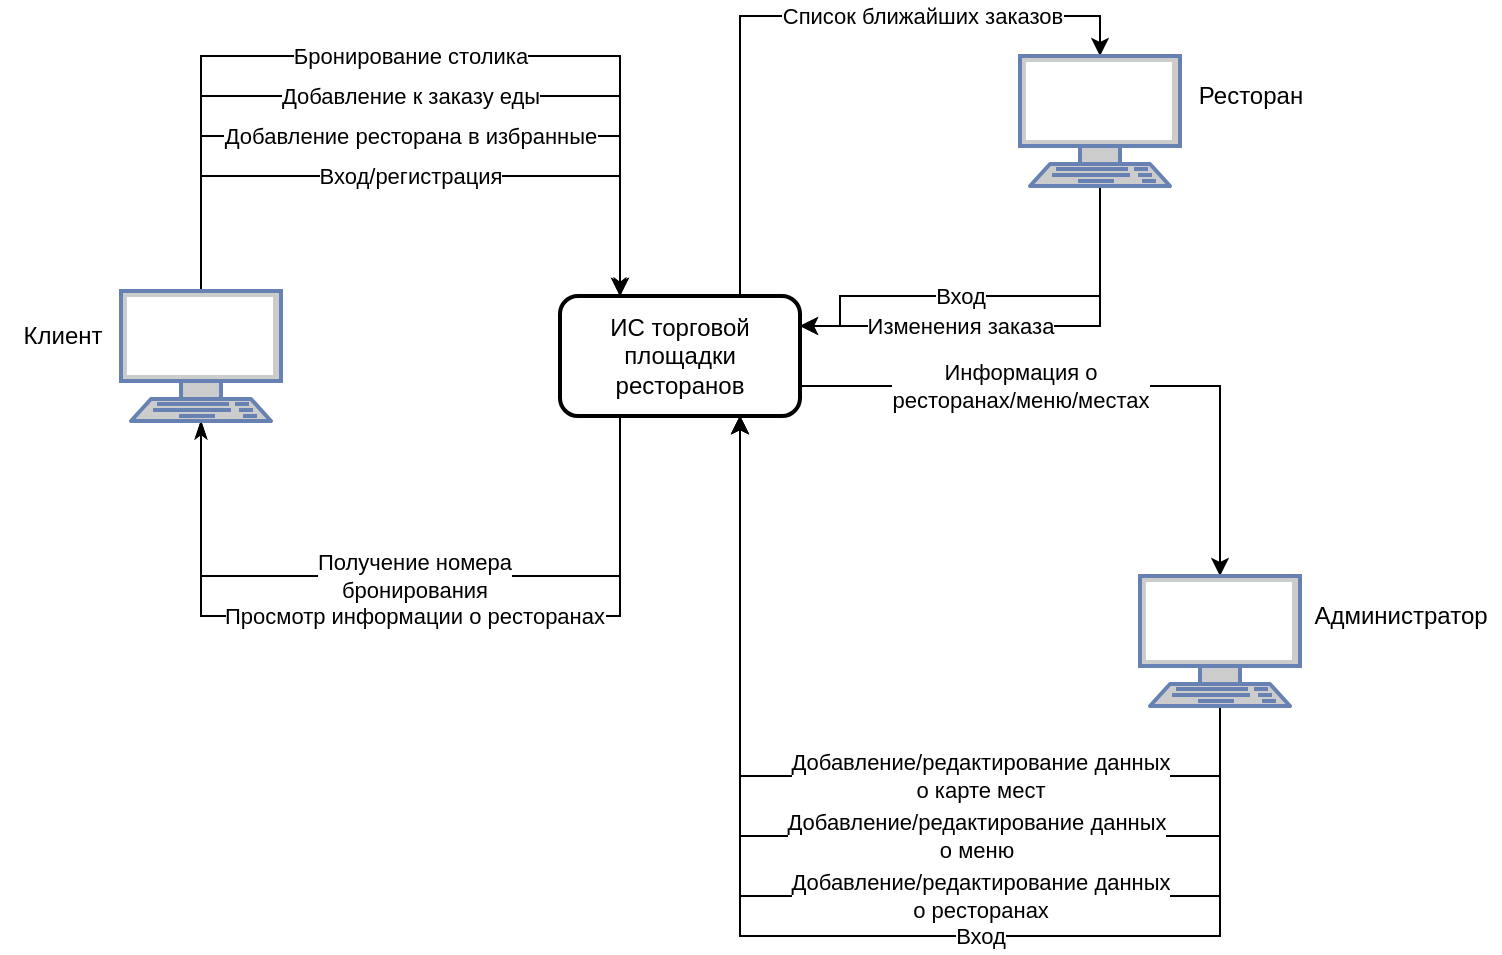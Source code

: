 <mxfile version="19.0.0" type="device"><diagram id="II8TMgffwbGy78CNCUuL" name="Page-1"><mxGraphModel dx="1183" dy="808" grid="1" gridSize="10" guides="1" tooltips="1" connect="1" arrows="1" fold="1" page="1" pageScale="1" pageWidth="827" pageHeight="1169" math="0" shadow="0"><root><mxCell id="0"/><mxCell id="1" parent="0"/><mxCell id="7PZ1cNtMrS4b4RHM2sGv-5" value="Просмотр информации о ресторанах" style="edgeStyle=orthogonalEdgeStyle;rounded=0;orthogonalLoop=1;jettySize=auto;html=1;exitX=0.5;exitY=1;exitDx=0;exitDy=0;endArrow=none;endFill=0;startArrow=classicThin;startFill=1;exitPerimeter=0;entryX=0.25;entryY=1;entryDx=0;entryDy=0;" parent="1" source="aeoXWIUJbnfFpplI7l_--1" target="7PZ1cNtMrS4b4RHM2sGv-1" edge="1"><mxGeometry relative="1" as="geometry"><Array as="points"><mxPoint x="100" y="360"/><mxPoint x="310" y="360"/></Array><mxPoint x="101" y="331.543" as="targetPoint"/></mxGeometry></mxCell><mxCell id="7PZ1cNtMrS4b4RHM2sGv-7" value="Бронирование столика" style="edgeStyle=orthogonalEdgeStyle;rounded=0;orthogonalLoop=1;jettySize=auto;html=1;exitX=0.25;exitY=0;exitDx=0;exitDy=0;startArrow=classicThin;startFill=1;endArrow=none;endFill=0;entryX=0.5;entryY=0;entryDx=0;entryDy=0;entryPerimeter=0;" parent="1" source="7PZ1cNtMrS4b4RHM2sGv-1" target="aeoXWIUJbnfFpplI7l_--1" edge="1"><mxGeometry x="0.006" relative="1" as="geometry"><Array as="points"><mxPoint x="310" y="80"/><mxPoint x="100" y="80"/></Array><mxPoint as="offset"/><mxPoint x="101" y="331.543" as="targetPoint"/></mxGeometry></mxCell><mxCell id="7PZ1cNtMrS4b4RHM2sGv-9" value="Добавление к заказу еды" style="edgeStyle=orthogonalEdgeStyle;rounded=0;orthogonalLoop=1;jettySize=auto;html=1;endArrow=none;endFill=0;startArrow=classicThin;startFill=1;entryX=0.5;entryY=0;entryDx=0;entryDy=0;entryPerimeter=0;exitX=0.25;exitY=0;exitDx=0;exitDy=0;" parent="1" source="7PZ1cNtMrS4b4RHM2sGv-1" target="aeoXWIUJbnfFpplI7l_--1" edge="1"><mxGeometry x="0.007" relative="1" as="geometry"><Array as="points"><mxPoint x="310" y="100"/><mxPoint x="100" y="100"/></Array><mxPoint as="offset"/><mxPoint x="310" y="198" as="sourcePoint"/><mxPoint x="101" y="331.543" as="targetPoint"/></mxGeometry></mxCell><mxCell id="aeoXWIUJbnfFpplI7l_--5" value="Список ближайших заказов" style="edgeStyle=orthogonalEdgeStyle;rounded=0;orthogonalLoop=1;jettySize=auto;html=1;exitX=0.75;exitY=0;exitDx=0;exitDy=0;entryX=0.5;entryY=0;entryDx=0;entryDy=0;entryPerimeter=0;" edge="1" parent="1" source="7PZ1cNtMrS4b4RHM2sGv-1" target="7PZ1cNtMrS4b4RHM2sGv-12"><mxGeometry x="0.355" relative="1" as="geometry"><mxPoint as="offset"/></mxGeometry></mxCell><mxCell id="aeoXWIUJbnfFpplI7l_--13" value="Информация о&lt;br&gt;ресторанах/меню/местах" style="edgeStyle=orthogonalEdgeStyle;rounded=0;orthogonalLoop=1;jettySize=auto;html=1;exitX=1;exitY=0.75;exitDx=0;exitDy=0;entryX=0.5;entryY=0;entryDx=0;entryDy=0;entryPerimeter=0;" edge="1" parent="1" source="7PZ1cNtMrS4b4RHM2sGv-1" target="aeoXWIUJbnfFpplI7l_--3"><mxGeometry x="-0.279" relative="1" as="geometry"><mxPoint as="offset"/></mxGeometry></mxCell><mxCell id="7PZ1cNtMrS4b4RHM2sGv-1" value="ИС торговой площадки ресторанов" style="rounded=1;whiteSpace=wrap;html=1;strokeWidth=2;" parent="1" vertex="1"><mxGeometry x="280" y="200" width="120" height="60" as="geometry"/></mxCell><mxCell id="7PZ1cNtMrS4b4RHM2sGv-11" value="Добавление ресторана в избранные" style="edgeStyle=orthogonalEdgeStyle;rounded=0;orthogonalLoop=1;jettySize=auto;html=1;exitX=0.5;exitY=0;exitDx=0;exitDy=0;exitPerimeter=0;entryX=0.25;entryY=0;entryDx=0;entryDy=0;" parent="1" source="aeoXWIUJbnfFpplI7l_--1" target="7PZ1cNtMrS4b4RHM2sGv-1" edge="1"><mxGeometry x="-0.007" relative="1" as="geometry"><mxPoint x="100.5" y="331.543" as="sourcePoint"/><mxPoint x="310" y="198" as="targetPoint"/><Array as="points"><mxPoint x="100" y="120"/><mxPoint x="310" y="120"/></Array><mxPoint as="offset"/></mxGeometry></mxCell><mxCell id="7PZ1cNtMrS4b4RHM2sGv-16" value="Получение номера&lt;br&gt;бронирования" style="edgeStyle=orthogonalEdgeStyle;rounded=0;orthogonalLoop=1;jettySize=auto;html=1;startArrow=classicThin;startFill=1;endArrow=none;endFill=0;entryX=0.25;entryY=1;entryDx=0;entryDy=0;exitX=0.5;exitY=1;exitDx=0;exitDy=0;exitPerimeter=0;" parent="1" source="aeoXWIUJbnfFpplI7l_--1" target="7PZ1cNtMrS4b4RHM2sGv-1" edge="1"><mxGeometry relative="1" as="geometry"><mxPoint x="201" y="369" as="targetPoint"/><Array as="points"><mxPoint x="100" y="340"/><mxPoint x="310" y="340"/></Array><mxPoint x="190" y="200" as="sourcePoint"/></mxGeometry></mxCell><mxCell id="7PZ1cNtMrS4b4RHM2sGv-4" value="Клиент" style="text;html=1;align=center;verticalAlign=middle;resizable=0;points=[];autosize=1;strokeColor=none;fillColor=none;" parent="1" vertex="1"><mxGeometry x="0.5" y="210" width="60" height="20" as="geometry"/></mxCell><mxCell id="aeoXWIUJbnfFpplI7l_--6" value="Изменения заказа" style="edgeStyle=orthogonalEdgeStyle;rounded=0;orthogonalLoop=1;jettySize=auto;html=1;exitX=0.5;exitY=1;exitDx=0;exitDy=0;exitPerimeter=0;entryX=1;entryY=0.25;entryDx=0;entryDy=0;" edge="1" parent="1" source="7PZ1cNtMrS4b4RHM2sGv-12" target="7PZ1cNtMrS4b4RHM2sGv-1"><mxGeometry x="0.273" relative="1" as="geometry"><mxPoint as="offset"/></mxGeometry></mxCell><mxCell id="aeoXWIUJbnfFpplI7l_--7" value="Вход" style="edgeStyle=orthogonalEdgeStyle;rounded=0;orthogonalLoop=1;jettySize=auto;html=1;exitX=0.5;exitY=1;exitDx=0;exitDy=0;exitPerimeter=0;entryX=1;entryY=0.25;entryDx=0;entryDy=0;" edge="1" parent="1" source="7PZ1cNtMrS4b4RHM2sGv-12" target="7PZ1cNtMrS4b4RHM2sGv-1"><mxGeometry x="0.136" relative="1" as="geometry"><Array as="points"><mxPoint x="550" y="200"/><mxPoint x="420" y="200"/><mxPoint x="420" y="215"/></Array><mxPoint as="offset"/></mxGeometry></mxCell><mxCell id="7PZ1cNtMrS4b4RHM2sGv-12" value="" style="fontColor=#0066CC;verticalAlign=top;verticalLabelPosition=bottom;labelPosition=center;align=center;html=1;outlineConnect=0;fillColor=#CCCCCC;strokeColor=#6881B3;gradientColor=none;gradientDirection=north;strokeWidth=2;shape=mxgraph.networks.terminal;" parent="1" vertex="1"><mxGeometry x="510" y="80" width="80" height="65" as="geometry"/></mxCell><mxCell id="7PZ1cNtMrS4b4RHM2sGv-17" value="Вход/регистрация" style="edgeStyle=orthogonalEdgeStyle;rounded=0;orthogonalLoop=1;jettySize=auto;html=1;exitX=0.5;exitY=0;exitDx=0;exitDy=0;exitPerimeter=0;" parent="1" source="aeoXWIUJbnfFpplI7l_--1" edge="1"><mxGeometry x="-0.008" relative="1" as="geometry"><mxPoint x="100.5" y="331.543" as="sourcePoint"/><mxPoint x="310" y="200" as="targetPoint"/><Array as="points"><mxPoint x="100" y="140"/><mxPoint x="310" y="140"/></Array><mxPoint as="offset"/></mxGeometry></mxCell><mxCell id="aeoXWIUJbnfFpplI7l_--1" value="" style="fontColor=#0066CC;verticalAlign=top;verticalLabelPosition=bottom;labelPosition=center;align=center;html=1;outlineConnect=0;fillColor=#CCCCCC;strokeColor=#6881B3;gradientColor=none;gradientDirection=north;strokeWidth=2;shape=mxgraph.networks.terminal;" vertex="1" parent="1"><mxGeometry x="60.5" y="197.5" width="80" height="65" as="geometry"/></mxCell><mxCell id="aeoXWIUJbnfFpplI7l_--2" value="Ресторан" style="text;html=1;align=center;verticalAlign=middle;resizable=0;points=[];autosize=1;strokeColor=none;fillColor=none;" vertex="1" parent="1"><mxGeometry x="590" y="90" width="70" height="20" as="geometry"/></mxCell><mxCell id="aeoXWIUJbnfFpplI7l_--9" value="Добавление/редактирование данных&lt;br&gt;о ресторанах" style="edgeStyle=orthogonalEdgeStyle;rounded=0;orthogonalLoop=1;jettySize=auto;html=1;exitX=0.5;exitY=1;exitDx=0;exitDy=0;exitPerimeter=0;entryX=0.75;entryY=1;entryDx=0;entryDy=0;" edge="1" parent="1" source="aeoXWIUJbnfFpplI7l_--3" target="7PZ1cNtMrS4b4RHM2sGv-1"><mxGeometry x="-0.252" relative="1" as="geometry"><Array as="points"><mxPoint x="610" y="500"/><mxPoint x="370" y="500"/></Array><mxPoint as="offset"/></mxGeometry></mxCell><mxCell id="aeoXWIUJbnfFpplI7l_--10" value="Добавление/редактирование данных&lt;br&gt;о меню" style="edgeStyle=orthogonalEdgeStyle;rounded=0;orthogonalLoop=1;jettySize=auto;html=1;exitX=0.5;exitY=1;exitDx=0;exitDy=0;exitPerimeter=0;entryX=0.75;entryY=1;entryDx=0;entryDy=0;" edge="1" parent="1" source="aeoXWIUJbnfFpplI7l_--3" target="7PZ1cNtMrS4b4RHM2sGv-1"><mxGeometry x="-0.271" relative="1" as="geometry"><mxPoint x="450" y="320" as="targetPoint"/><Array as="points"><mxPoint x="610" y="470"/><mxPoint x="370" y="470"/></Array><mxPoint as="offset"/></mxGeometry></mxCell><mxCell id="aeoXWIUJbnfFpplI7l_--11" value="Добавление/редактирование данных&lt;br&gt;о карте мест" style="edgeStyle=orthogonalEdgeStyle;rounded=0;orthogonalLoop=1;jettySize=auto;html=1;exitX=0.5;exitY=1;exitDx=0;exitDy=0;exitPerimeter=0;entryX=0.75;entryY=1;entryDx=0;entryDy=0;" edge="1" parent="1" source="aeoXWIUJbnfFpplI7l_--3" target="7PZ1cNtMrS4b4RHM2sGv-1"><mxGeometry x="-0.319" relative="1" as="geometry"><Array as="points"><mxPoint x="610" y="440"/><mxPoint x="370" y="440"/></Array><mxPoint as="offset"/></mxGeometry></mxCell><mxCell id="aeoXWIUJbnfFpplI7l_--12" value="Вход" style="edgeStyle=orthogonalEdgeStyle;rounded=0;orthogonalLoop=1;jettySize=auto;html=1;exitX=0.5;exitY=1;exitDx=0;exitDy=0;exitPerimeter=0;entryX=0.75;entryY=1;entryDx=0;entryDy=0;" edge="1" parent="1" source="aeoXWIUJbnfFpplI7l_--3" target="7PZ1cNtMrS4b4RHM2sGv-1"><mxGeometry x="-0.236" relative="1" as="geometry"><Array as="points"><mxPoint x="610" y="520"/><mxPoint x="370" y="520"/></Array><mxPoint as="offset"/></mxGeometry></mxCell><mxCell id="aeoXWIUJbnfFpplI7l_--3" value="" style="fontColor=#0066CC;verticalAlign=top;verticalLabelPosition=bottom;labelPosition=center;align=center;html=1;outlineConnect=0;fillColor=#CCCCCC;strokeColor=#6881B3;gradientColor=none;gradientDirection=north;strokeWidth=2;shape=mxgraph.networks.terminal;" vertex="1" parent="1"><mxGeometry x="570" y="340" width="80" height="65" as="geometry"/></mxCell><mxCell id="aeoXWIUJbnfFpplI7l_--4" value="Администратор" style="text;html=1;align=center;verticalAlign=middle;resizable=0;points=[];autosize=1;strokeColor=none;fillColor=none;" vertex="1" parent="1"><mxGeometry x="650" y="350" width="100" height="20" as="geometry"/></mxCell></root></mxGraphModel></diagram></mxfile>